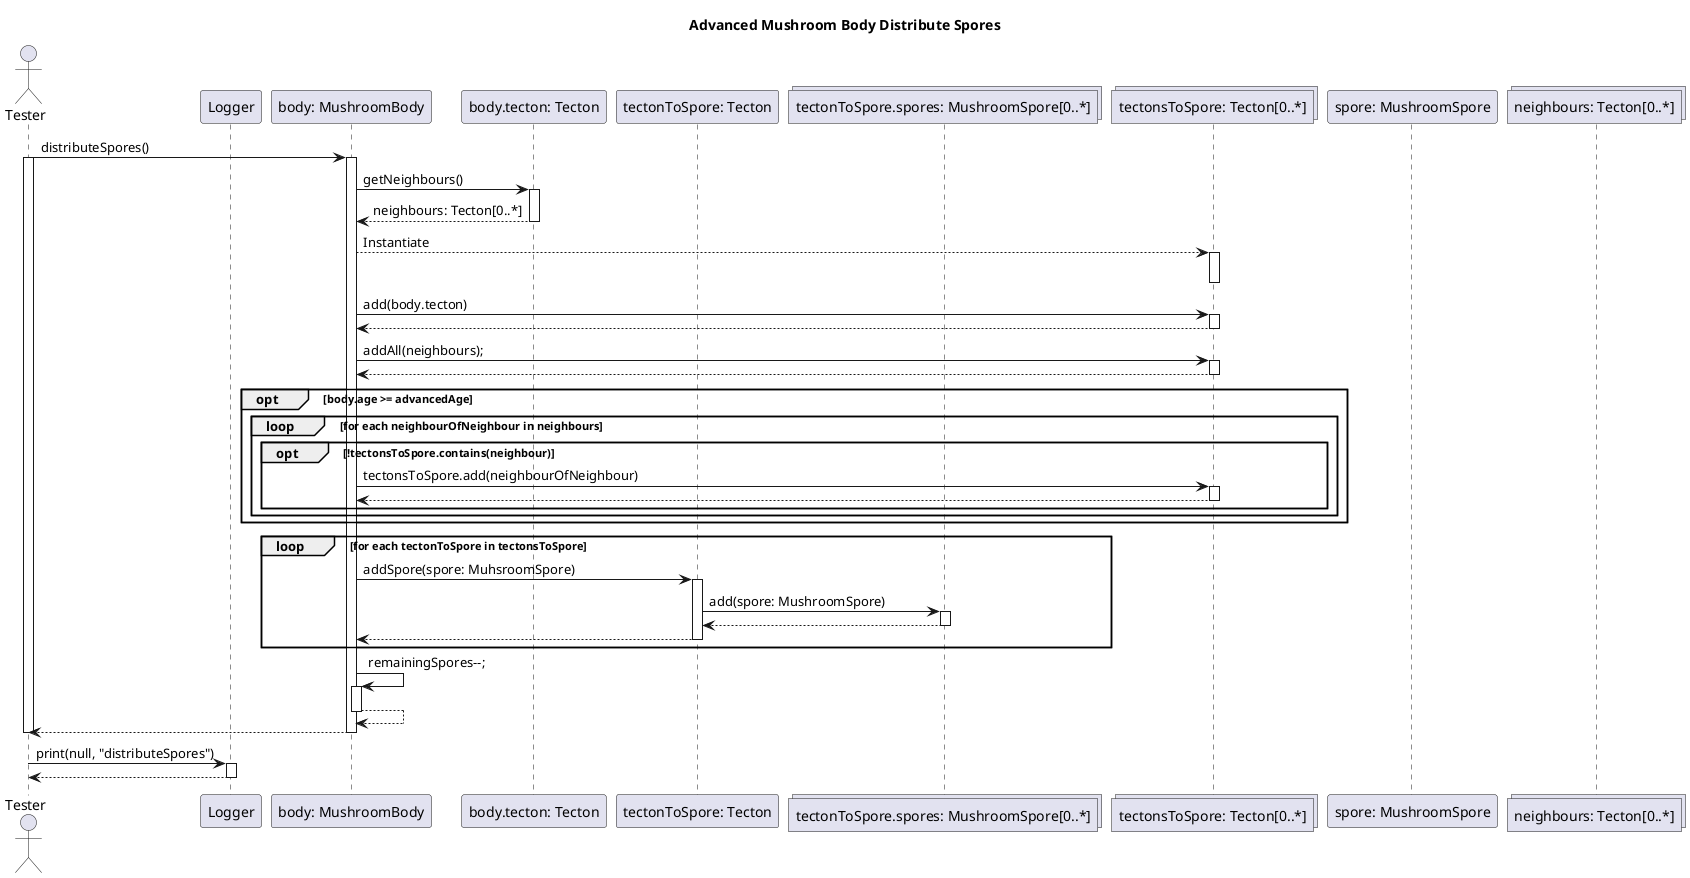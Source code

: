 @startuml Advanced Mushroom Body Distribute Spores

title Advanced Mushroom Body Distribute Spores

actor "Tester" as tester

participant "Logger" as logger

participant "body: MushroomBody" as body
participant "body.tecton: Tecton" as tecton
participant "tectonToSpore: Tecton" as tectonToSpore
collections "tectonToSpore.spores: MushroomSpore[0..*]" as spores
collections "tectonsToSpore: Tecton[0..*]" as tectons 

participant "spore: MushroomSpore"
collections "neighbours: Tecton[0..*]"

tester -> body : distributeSpores()
activate tester
activate body

body -> tecton : getNeighbours()

activate tecton
tecton --> body : neighbours: Tecton[0..*]
deactivate tecton

body --> tectons: Instantiate
activate tectons
deactivate tectons
    body -> tectons: add(body.tecton)
    activate tectons
    tectons --> body
    deactivate tectons
    
    body -> tectons: addAll(neighbours);
    activate tectons
    tectons --> body
    deactivate tectons

    opt body.age >= advancedAge
        loop for each neighbourOfNeighbour in neighbours
            opt !tectonsToSpore.contains(neighbour)
                body -> tectons: tectonsToSpore.add(neighbourOfNeighbour)
                activate tectons
                tectons --> body
                deactivate tectons
            end
        end
    end

    loop for each tectonToSpore in tectonsToSpore
        body -> tectonToSpore : addSpore(spore: MuhsroomSpore)
        activate tectonToSpore

        tectonToSpore -> spores: add(spore: MushroomSpore)
        activate spores
        spores --> tectonToSpore
        deactivate spores

        tectonToSpore --> body 
        deactivate tectonToSpore
    end

    body -> body: remainingSpores--;
    activate body
    body --> body
    deactivate body

tester <-- body
deactivate body
deactivate tester

tester -> logger: print(null, "distributeSpores")
activate logger
logger --> tester
deactivate logger

@enduml